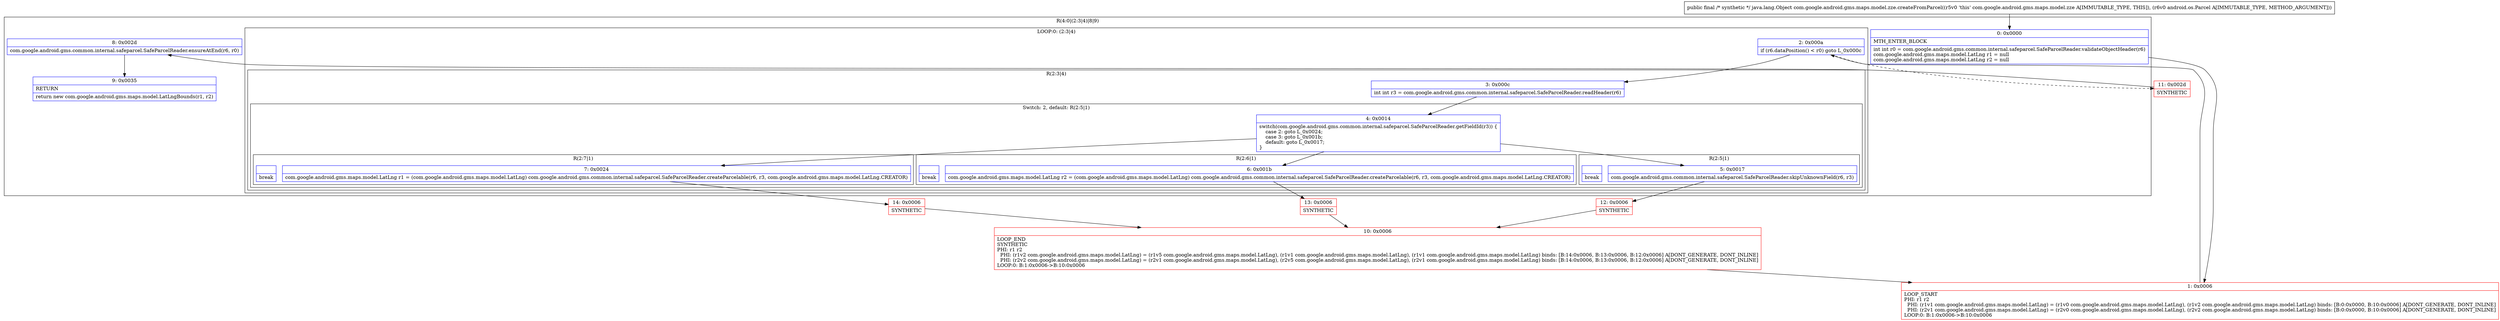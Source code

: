 digraph "CFG forcom.google.android.gms.maps.model.zze.createFromParcel(Landroid\/os\/Parcel;)Ljava\/lang\/Object;" {
subgraph cluster_Region_762143457 {
label = "R(4:0|(2:3|4)|8|9)";
node [shape=record,color=blue];
Node_0 [shape=record,label="{0\:\ 0x0000|MTH_ENTER_BLOCK\l|int int r0 = com.google.android.gms.common.internal.safeparcel.SafeParcelReader.validateObjectHeader(r6)\lcom.google.android.gms.maps.model.LatLng r1 = null\lcom.google.android.gms.maps.model.LatLng r2 = null\l}"];
subgraph cluster_LoopRegion_1409776568 {
label = "LOOP:0: (2:3|4)";
node [shape=record,color=blue];
Node_2 [shape=record,label="{2\:\ 0x000a|if (r6.dataPosition() \< r0) goto L_0x000c\l}"];
subgraph cluster_Region_4978225 {
label = "R(2:3|4)";
node [shape=record,color=blue];
Node_3 [shape=record,label="{3\:\ 0x000c|int int r3 = com.google.android.gms.common.internal.safeparcel.SafeParcelReader.readHeader(r6)\l}"];
subgraph cluster_SwitchRegion_1878955835 {
label = "Switch: 2, default: R(2:5|1)";
node [shape=record,color=blue];
Node_4 [shape=record,label="{4\:\ 0x0014|switch(com.google.android.gms.common.internal.safeparcel.SafeParcelReader.getFieldId(r3)) \{\l    case 2: goto L_0x0024;\l    case 3: goto L_0x001b;\l    default: goto L_0x0017;\l\}\l}"];
subgraph cluster_Region_1154633137 {
label = "R(2:7|1)";
node [shape=record,color=blue];
Node_7 [shape=record,label="{7\:\ 0x0024|com.google.android.gms.maps.model.LatLng r1 = (com.google.android.gms.maps.model.LatLng) com.google.android.gms.common.internal.safeparcel.SafeParcelReader.createParcelable(r6, r3, com.google.android.gms.maps.model.LatLng.CREATOR)\l}"];
Node_InsnContainer_68369015 [shape=record,label="{|break\l}"];
}
subgraph cluster_Region_1182264948 {
label = "R(2:6|1)";
node [shape=record,color=blue];
Node_6 [shape=record,label="{6\:\ 0x001b|com.google.android.gms.maps.model.LatLng r2 = (com.google.android.gms.maps.model.LatLng) com.google.android.gms.common.internal.safeparcel.SafeParcelReader.createParcelable(r6, r3, com.google.android.gms.maps.model.LatLng.CREATOR)\l}"];
Node_InsnContainer_42457125 [shape=record,label="{|break\l}"];
}
subgraph cluster_Region_966254768 {
label = "R(2:5|1)";
node [shape=record,color=blue];
Node_5 [shape=record,label="{5\:\ 0x0017|com.google.android.gms.common.internal.safeparcel.SafeParcelReader.skipUnknownField(r6, r3)\l}"];
Node_InsnContainer_387265200 [shape=record,label="{|break\l}"];
}
}
}
}
Node_8 [shape=record,label="{8\:\ 0x002d|com.google.android.gms.common.internal.safeparcel.SafeParcelReader.ensureAtEnd(r6, r0)\l}"];
Node_9 [shape=record,label="{9\:\ 0x0035|RETURN\l|return new com.google.android.gms.maps.model.LatLngBounds(r1, r2)\l}"];
}
Node_1 [shape=record,color=red,label="{1\:\ 0x0006|LOOP_START\lPHI: r1 r2 \l  PHI: (r1v1 com.google.android.gms.maps.model.LatLng) = (r1v0 com.google.android.gms.maps.model.LatLng), (r1v2 com.google.android.gms.maps.model.LatLng) binds: [B:0:0x0000, B:10:0x0006] A[DONT_GENERATE, DONT_INLINE]\l  PHI: (r2v1 com.google.android.gms.maps.model.LatLng) = (r2v0 com.google.android.gms.maps.model.LatLng), (r2v2 com.google.android.gms.maps.model.LatLng) binds: [B:0:0x0000, B:10:0x0006] A[DONT_GENERATE, DONT_INLINE]\lLOOP:0: B:1:0x0006\-\>B:10:0x0006\l}"];
Node_10 [shape=record,color=red,label="{10\:\ 0x0006|LOOP_END\lSYNTHETIC\lPHI: r1 r2 \l  PHI: (r1v2 com.google.android.gms.maps.model.LatLng) = (r1v5 com.google.android.gms.maps.model.LatLng), (r1v1 com.google.android.gms.maps.model.LatLng), (r1v1 com.google.android.gms.maps.model.LatLng) binds: [B:14:0x0006, B:13:0x0006, B:12:0x0006] A[DONT_GENERATE, DONT_INLINE]\l  PHI: (r2v2 com.google.android.gms.maps.model.LatLng) = (r2v1 com.google.android.gms.maps.model.LatLng), (r2v5 com.google.android.gms.maps.model.LatLng), (r2v1 com.google.android.gms.maps.model.LatLng) binds: [B:14:0x0006, B:13:0x0006, B:12:0x0006] A[DONT_GENERATE, DONT_INLINE]\lLOOP:0: B:1:0x0006\-\>B:10:0x0006\l}"];
Node_11 [shape=record,color=red,label="{11\:\ 0x002d|SYNTHETIC\l}"];
Node_12 [shape=record,color=red,label="{12\:\ 0x0006|SYNTHETIC\l}"];
Node_13 [shape=record,color=red,label="{13\:\ 0x0006|SYNTHETIC\l}"];
Node_14 [shape=record,color=red,label="{14\:\ 0x0006|SYNTHETIC\l}"];
MethodNode[shape=record,label="{public final \/* synthetic *\/ java.lang.Object com.google.android.gms.maps.model.zze.createFromParcel((r5v0 'this' com.google.android.gms.maps.model.zze A[IMMUTABLE_TYPE, THIS]), (r6v0 android.os.Parcel A[IMMUTABLE_TYPE, METHOD_ARGUMENT])) }"];
MethodNode -> Node_0;
Node_0 -> Node_1;
Node_2 -> Node_3;
Node_2 -> Node_11[style=dashed];
Node_3 -> Node_4;
Node_4 -> Node_5;
Node_4 -> Node_6;
Node_4 -> Node_7;
Node_7 -> Node_14;
Node_6 -> Node_13;
Node_5 -> Node_12;
Node_8 -> Node_9;
Node_1 -> Node_2;
Node_10 -> Node_1;
Node_11 -> Node_8;
Node_12 -> Node_10;
Node_13 -> Node_10;
Node_14 -> Node_10;
}

